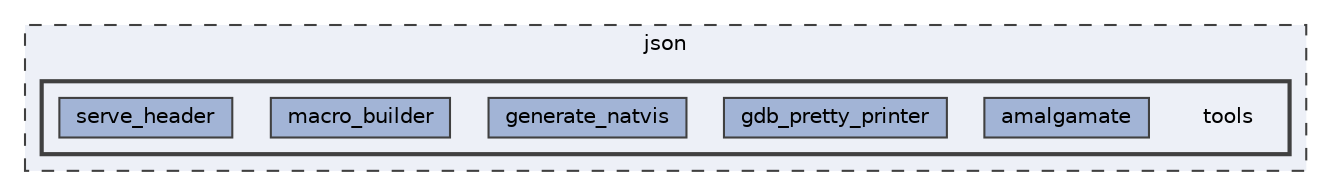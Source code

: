 digraph "/home/ale/sparse-matrix/json/tools"
{
 // LATEX_PDF_SIZE
  bgcolor="transparent";
  edge [fontname=Helvetica,fontsize=10,labelfontname=Helvetica,labelfontsize=10];
  node [fontname=Helvetica,fontsize=10,shape=box,height=0.2,width=0.4];
  compound=true
  subgraph clusterdir_324bfb8aa525ab5f73bcc4531b7e0708 {
    graph [ bgcolor="#edf0f7", pencolor="grey25", label="json", fontname=Helvetica,fontsize=10 style="filled,dashed", URL="dir_324bfb8aa525ab5f73bcc4531b7e0708.html",tooltip=""]
  subgraph clusterdir_e3f2ff36195c084c4506c79bf0d560bd {
    graph [ bgcolor="#edf0f7", pencolor="grey25", label="", fontname=Helvetica,fontsize=10 style="filled,bold", URL="dir_e3f2ff36195c084c4506c79bf0d560bd.html",tooltip=""]
    dir_e3f2ff36195c084c4506c79bf0d560bd [shape=plaintext, label="tools"];
  dir_9f0472e8fe3f371802eca70d544891ee [label="amalgamate", fillcolor="#a2b4d6", color="grey25", style="filled", URL="dir_9f0472e8fe3f371802eca70d544891ee.html",tooltip=""];
  dir_1eca2c781b4c6ab2ef143b714816e09b [label="gdb_pretty_printer", fillcolor="#a2b4d6", color="grey25", style="filled", URL="dir_1eca2c781b4c6ab2ef143b714816e09b.html",tooltip=""];
  dir_2c7cf7cca45c8fa4ff4fd4cb3d42b0dd [label="generate_natvis", fillcolor="#a2b4d6", color="grey25", style="filled", URL="dir_2c7cf7cca45c8fa4ff4fd4cb3d42b0dd.html",tooltip=""];
  dir_8b4134f4ced344d7a63574d72376ebca [label="macro_builder", fillcolor="#a2b4d6", color="grey25", style="filled", URL="dir_8b4134f4ced344d7a63574d72376ebca.html",tooltip=""];
  dir_28f1e38b20dffda96b75a331e69cc120 [label="serve_header", fillcolor="#a2b4d6", color="grey25", style="filled", URL="dir_28f1e38b20dffda96b75a331e69cc120.html",tooltip=""];
  }
  }
}
